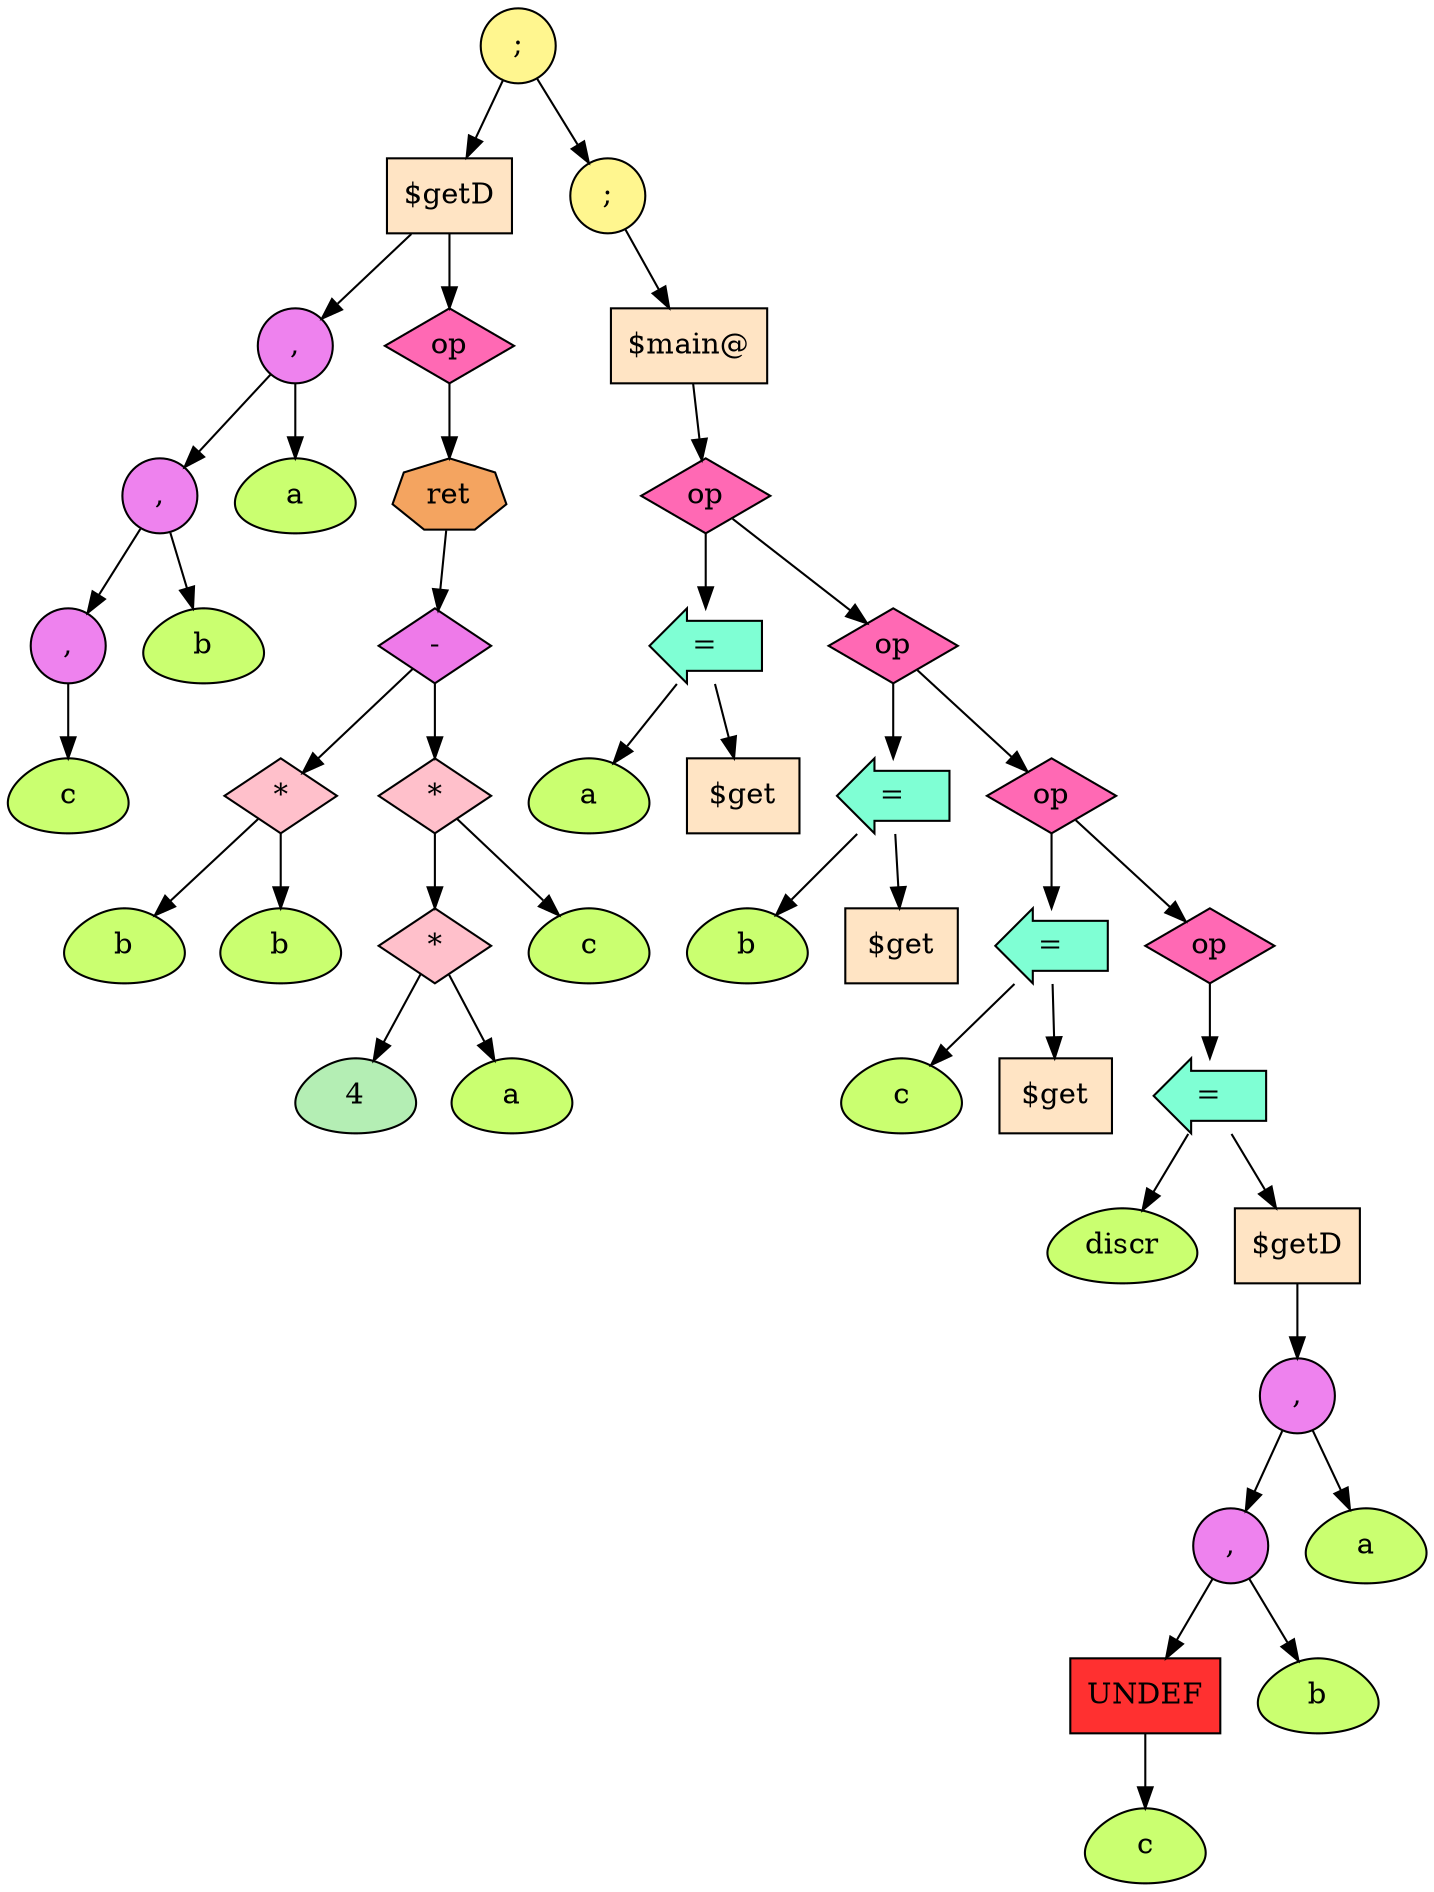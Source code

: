 digraph G {
fontsize = 50
94665140884320[label = ";", style = "filled", fillcolor = "khaki1", shape = "circle"]
94665140884384[label = "$getD", style = "filled", fillcolor = "bisque", shape = "box"]
94665140884320 -> 94665140884384
94665140884384[label = "$getD", style = "filled", fillcolor = "bisque", shape = "box"]
94665140884448[label = ",", style = "filled", fillcolor = "violet", shape = "circle"]
94665140884384 -> 94665140884448
94665140884448[label = ",", style = "filled", fillcolor = "violet", shape = "circle"]
94665140884512[label = ",", style = "filled", fillcolor = "violet", shape = "circle"]
94665140884448 -> 94665140884512
94665140884512[label = ",", style = "filled", fillcolor = "violet", shape = "circle"]
94665140884576[label = ",", style = "filled", fillcolor = "violet", shape = "circle"]
94665140884512 -> 94665140884576
94665140884576[label = ",", style = "filled", fillcolor = "violet", shape = "circle"]
94665140884640[label = "c", style = "filled", fillcolor = "darkolivegreen1", shape = "egg"]
94665140884576 -> 94665140884640
94665140884640[label = "c", style = "filled", fillcolor = "darkolivegreen1", shape = "egg"]
94665140884512[label = ",", style = "filled", fillcolor = "violet", shape = "circle"]
94665140884704[label = "b", style = "filled", fillcolor = "darkolivegreen1", shape = "egg"]
94665140884512 -> 94665140884704
94665140884704[label = "b", style = "filled", fillcolor = "darkolivegreen1", shape = "egg"]
94665140884448[label = ",", style = "filled", fillcolor = "violet", shape = "circle"]
94665140884768[label = "a", style = "filled", fillcolor = "darkolivegreen1", shape = "egg"]
94665140884448 -> 94665140884768
94665140884768[label = "a", style = "filled", fillcolor = "darkolivegreen1", shape = "egg"]
94665140884384[label = "$getD", style = "filled", fillcolor = "bisque", shape = "box"]
94665140884832[label = "op", style = "filled", fillcolor = "hotpink", shape = "diamond"]
94665140884384 -> 94665140884832
94665140884832[label = "op", style = "filled", fillcolor = "hotpink", shape = "diamond"]
94665140884896[label = "ret", style = "filled", fillcolor = "sandybrown", shape = "septagon"]
94665140884832 -> 94665140884896
94665140884896[label = "ret", style = "filled", fillcolor = "sandybrown", shape = "septagon"]
94665140884960[label = "-", style = "filled", fillcolor = "orchid2", shape = "diamond"]
94665140884896 -> 94665140884960
94665140884960[label = "-", style = "filled", fillcolor = "orchid2", shape = "diamond"]
94665140885024[label = "*", style = "filled", fillcolor = "pink", shape = "diamond"]
94665140884960 -> 94665140885024
94665140885024[label = "*", style = "filled", fillcolor = "pink", shape = "diamond"]
94665140885088[label = "b", style = "filled", fillcolor = "darkolivegreen1", shape = "egg"]
94665140885024 -> 94665140885088
94665140885088[label = "b", style = "filled", fillcolor = "darkolivegreen1", shape = "egg"]
94665140885024[label = "*", style = "filled", fillcolor = "pink", shape = "diamond"]
94665140885152[label = "b", style = "filled", fillcolor = "darkolivegreen1", shape = "egg"]
94665140885024 -> 94665140885152
94665140885152[label = "b", style = "filled", fillcolor = "darkolivegreen1", shape = "egg"]
94665140884960[label = "-", style = "filled", fillcolor = "orchid2", shape = "diamond"]
94665140885216[label = "*", style = "filled", fillcolor = "pink", shape = "diamond"]
94665140884960 -> 94665140885216
94665140885216[label = "*", style = "filled", fillcolor = "pink", shape = "diamond"]
94665140885280[label = "*", style = "filled", fillcolor = "pink", shape = "diamond"]
94665140885216 -> 94665140885280
94665140885280[label = "*", style = "filled", fillcolor = "pink", shape = "diamond"]
94665140885344[label = "4", style = "filled", fillcolor = "darkseagreen2", shape = "egg"]
94665140885280 -> 94665140885344
94665140885344[label = "4", style = "filled", fillcolor = "darkseagreen2", shape = "egg"]
94665140885280[label = "*", style = "filled", fillcolor = "pink", shape = "diamond"]
94665140885408[label = "a", style = "filled", fillcolor = "darkolivegreen1", shape = "egg"]
94665140885280 -> 94665140885408
94665140885408[label = "a", style = "filled", fillcolor = "darkolivegreen1", shape = "egg"]
94665140885216[label = "*", style = "filled", fillcolor = "pink", shape = "diamond"]
94665140885472[label = "c", style = "filled", fillcolor = "darkolivegreen1", shape = "egg"]
94665140885216 -> 94665140885472
94665140885472[label = "c", style = "filled", fillcolor = "darkolivegreen1", shape = "egg"]
94665140884320[label = ";", style = "filled", fillcolor = "khaki1", shape = "circle"]
94665140885536[label = ";", style = "filled", fillcolor = "khaki1", shape = "circle"]
94665140884320 -> 94665140885536
94665140885536[label = ";", style = "filled", fillcolor = "khaki1", shape = "circle"]
94665140885600[label = "$main@", style = "filled", fillcolor = "bisque", shape = "box"]
94665140885536 -> 94665140885600
94665140885600[label = "$main@", style = "filled", fillcolor = "bisque", shape = "box"]
94665140885664[label = "op", style = "filled", fillcolor = "hotpink", shape = "diamond"]
94665140885600 -> 94665140885664
94665140885664[label = "op", style = "filled", fillcolor = "hotpink", shape = "diamond"]
94665140885728[label = "=", style = "filled", fillcolor = "aquamarine", shape = "larrow"]
94665140885664 -> 94665140885728
94665140885728[label = "=", style = "filled", fillcolor = "aquamarine", shape = "larrow"]
94665140885792[label = "a", style = "filled", fillcolor = "darkolivegreen1", shape = "egg"]
94665140885728 -> 94665140885792
94665140885792[label = "a", style = "filled", fillcolor = "darkolivegreen1", shape = "egg"]
94665140885728[label = "=", style = "filled", fillcolor = "aquamarine", shape = "larrow"]
94665140885856[label = "$get", style = "filled", fillcolor = "bisque", shape = "box"]
94665140885728 -> 94665140885856
94665140885856[label = "$get", style = "filled", fillcolor = "bisque", shape = "box"]
94665140885664[label = "op", style = "filled", fillcolor = "hotpink", shape = "diamond"]
94665140885920[label = "op", style = "filled", fillcolor = "hotpink", shape = "diamond"]
94665140885664 -> 94665140885920
94665140885920[label = "op", style = "filled", fillcolor = "hotpink", shape = "diamond"]
94665140885984[label = "=", style = "filled", fillcolor = "aquamarine", shape = "larrow"]
94665140885920 -> 94665140885984
94665140885984[label = "=", style = "filled", fillcolor = "aquamarine", shape = "larrow"]
94665140886048[label = "b", style = "filled", fillcolor = "darkolivegreen1", shape = "egg"]
94665140885984 -> 94665140886048
94665140886048[label = "b", style = "filled", fillcolor = "darkolivegreen1", shape = "egg"]
94665140885984[label = "=", style = "filled", fillcolor = "aquamarine", shape = "larrow"]
94665140886112[label = "$get", style = "filled", fillcolor = "bisque", shape = "box"]
94665140885984 -> 94665140886112
94665140886112[label = "$get", style = "filled", fillcolor = "bisque", shape = "box"]
94665140885920[label = "op", style = "filled", fillcolor = "hotpink", shape = "diamond"]
94665140886176[label = "op", style = "filled", fillcolor = "hotpink", shape = "diamond"]
94665140885920 -> 94665140886176
94665140886176[label = "op", style = "filled", fillcolor = "hotpink", shape = "diamond"]
94665140886240[label = "=", style = "filled", fillcolor = "aquamarine", shape = "larrow"]
94665140886176 -> 94665140886240
94665140886240[label = "=", style = "filled", fillcolor = "aquamarine", shape = "larrow"]
94665140886304[label = "c", style = "filled", fillcolor = "darkolivegreen1", shape = "egg"]
94665140886240 -> 94665140886304
94665140886304[label = "c", style = "filled", fillcolor = "darkolivegreen1", shape = "egg"]
94665140886240[label = "=", style = "filled", fillcolor = "aquamarine", shape = "larrow"]
94665140886368[label = "$get", style = "filled", fillcolor = "bisque", shape = "box"]
94665140886240 -> 94665140886368
94665140886368[label = "$get", style = "filled", fillcolor = "bisque", shape = "box"]
94665140886176[label = "op", style = "filled", fillcolor = "hotpink", shape = "diamond"]
94665140886432[label = "op", style = "filled", fillcolor = "hotpink", shape = "diamond"]
94665140886176 -> 94665140886432
94665140886432[label = "op", style = "filled", fillcolor = "hotpink", shape = "diamond"]
94665140886496[label = "=", style = "filled", fillcolor = "aquamarine", shape = "larrow"]
94665140886432 -> 94665140886496
94665140886496[label = "=", style = "filled", fillcolor = "aquamarine", shape = "larrow"]
94665140886560[label = "discr", style = "filled", fillcolor = "darkolivegreen1", shape = "egg"]
94665140886496 -> 94665140886560
94665140886560[label = "discr", style = "filled", fillcolor = "darkolivegreen1", shape = "egg"]
94665140886496[label = "=", style = "filled", fillcolor = "aquamarine", shape = "larrow"]
94665140886624[label = "$getD", style = "filled", fillcolor = "bisque", shape = "box"]
94665140886496 -> 94665140886624
94665140886624[label = "$getD", style = "filled", fillcolor = "bisque", shape = "box"]
94665140886688[label = ",", style = "filled", fillcolor = "violet", shape = "circle"]
94665140886624 -> 94665140886688
94665140886688[label = ",", style = "filled", fillcolor = "violet", shape = "circle"]
94665140886752[label = ",", style = "filled", fillcolor = "violet", shape = "circle"]
94665140886688 -> 94665140886752
94665140886752[label = ",", style = "filled", fillcolor = "violet", shape = "circle"]
94665140886816[label = "UNDEF", style = "filled", fillcolor = "firebrick1", shape = "box"]
94665140886752 -> 94665140886816
94665140886816[label = "UNDEF", style = "filled", fillcolor = "firebrick1", shape = "box"]
94665140886880[label = "c", style = "filled", fillcolor = "darkolivegreen1", shape = "egg"]
94665140886816 -> 94665140886880
94665140886880[label = "c", style = "filled", fillcolor = "darkolivegreen1", shape = "egg"]
94665140886752[label = ",", style = "filled", fillcolor = "violet", shape = "circle"]
94665140886944[label = "b", style = "filled", fillcolor = "darkolivegreen1", shape = "egg"]
94665140886752 -> 94665140886944
94665140886944[label = "b", style = "filled", fillcolor = "darkolivegreen1", shape = "egg"]
94665140886688[label = ",", style = "filled", fillcolor = "violet", shape = "circle"]
94665140887008[label = "a", style = "filled", fillcolor = "darkolivegreen1", shape = "egg"]
94665140886688 -> 94665140887008
94665140887008[label = "a", style = "filled", fillcolor = "darkolivegreen1", shape = "egg"]
}